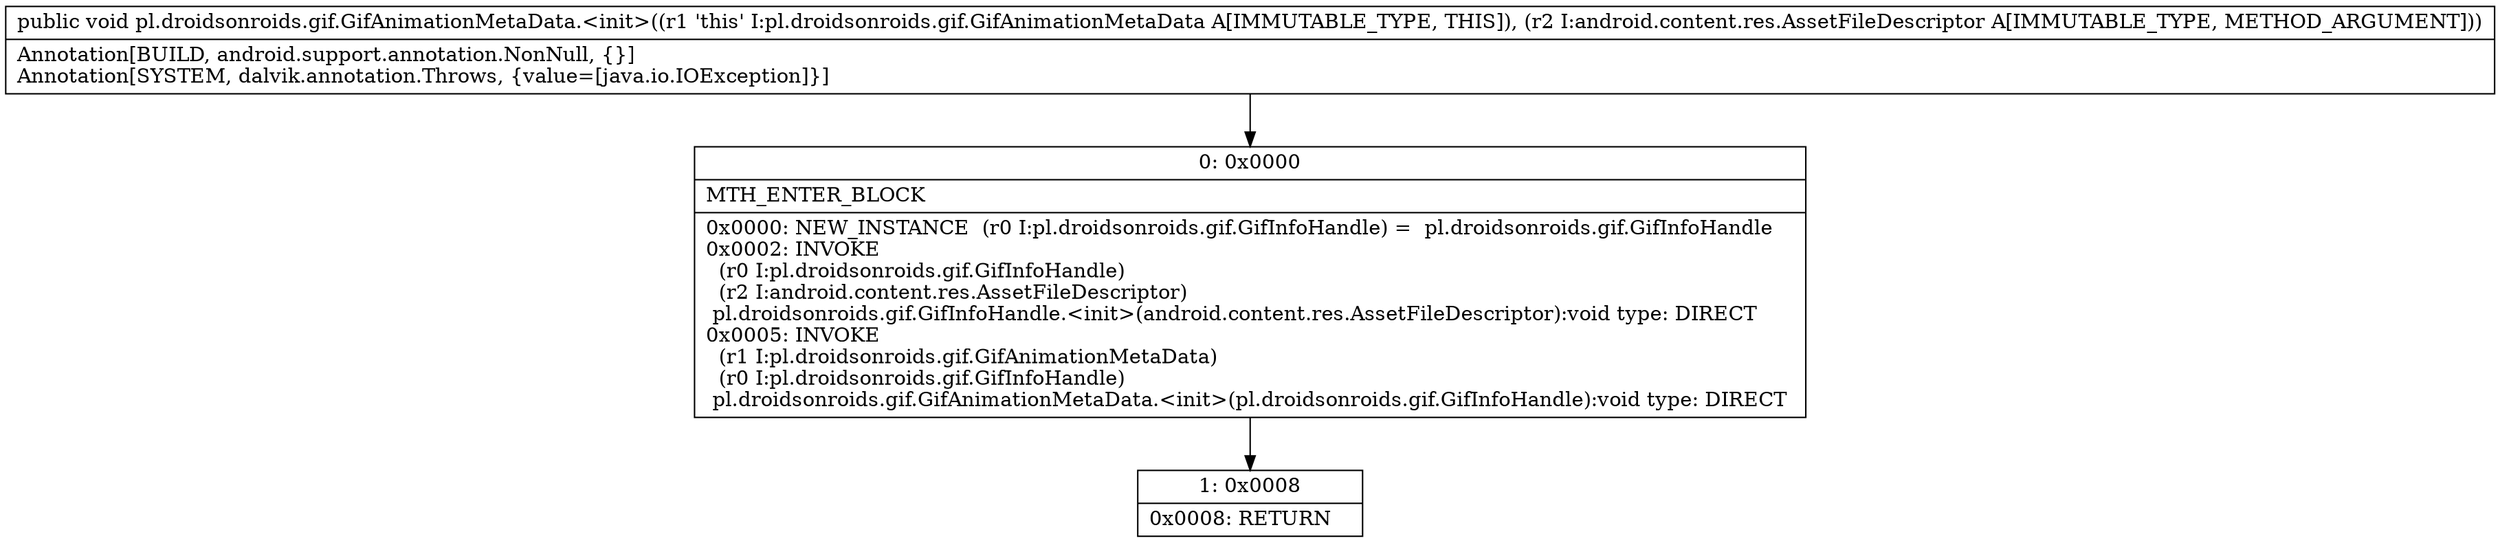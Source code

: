 digraph "CFG forpl.droidsonroids.gif.GifAnimationMetaData.\<init\>(Landroid\/content\/res\/AssetFileDescriptor;)V" {
Node_0 [shape=record,label="{0\:\ 0x0000|MTH_ENTER_BLOCK\l|0x0000: NEW_INSTANCE  (r0 I:pl.droidsonroids.gif.GifInfoHandle) =  pl.droidsonroids.gif.GifInfoHandle \l0x0002: INVOKE  \l  (r0 I:pl.droidsonroids.gif.GifInfoHandle)\l  (r2 I:android.content.res.AssetFileDescriptor)\l pl.droidsonroids.gif.GifInfoHandle.\<init\>(android.content.res.AssetFileDescriptor):void type: DIRECT \l0x0005: INVOKE  \l  (r1 I:pl.droidsonroids.gif.GifAnimationMetaData)\l  (r0 I:pl.droidsonroids.gif.GifInfoHandle)\l pl.droidsonroids.gif.GifAnimationMetaData.\<init\>(pl.droidsonroids.gif.GifInfoHandle):void type: DIRECT \l}"];
Node_1 [shape=record,label="{1\:\ 0x0008|0x0008: RETURN   \l}"];
MethodNode[shape=record,label="{public void pl.droidsonroids.gif.GifAnimationMetaData.\<init\>((r1 'this' I:pl.droidsonroids.gif.GifAnimationMetaData A[IMMUTABLE_TYPE, THIS]), (r2 I:android.content.res.AssetFileDescriptor A[IMMUTABLE_TYPE, METHOD_ARGUMENT]))  | Annotation[BUILD, android.support.annotation.NonNull, \{\}]\lAnnotation[SYSTEM, dalvik.annotation.Throws, \{value=[java.io.IOException]\}]\l}"];
MethodNode -> Node_0;
Node_0 -> Node_1;
}

